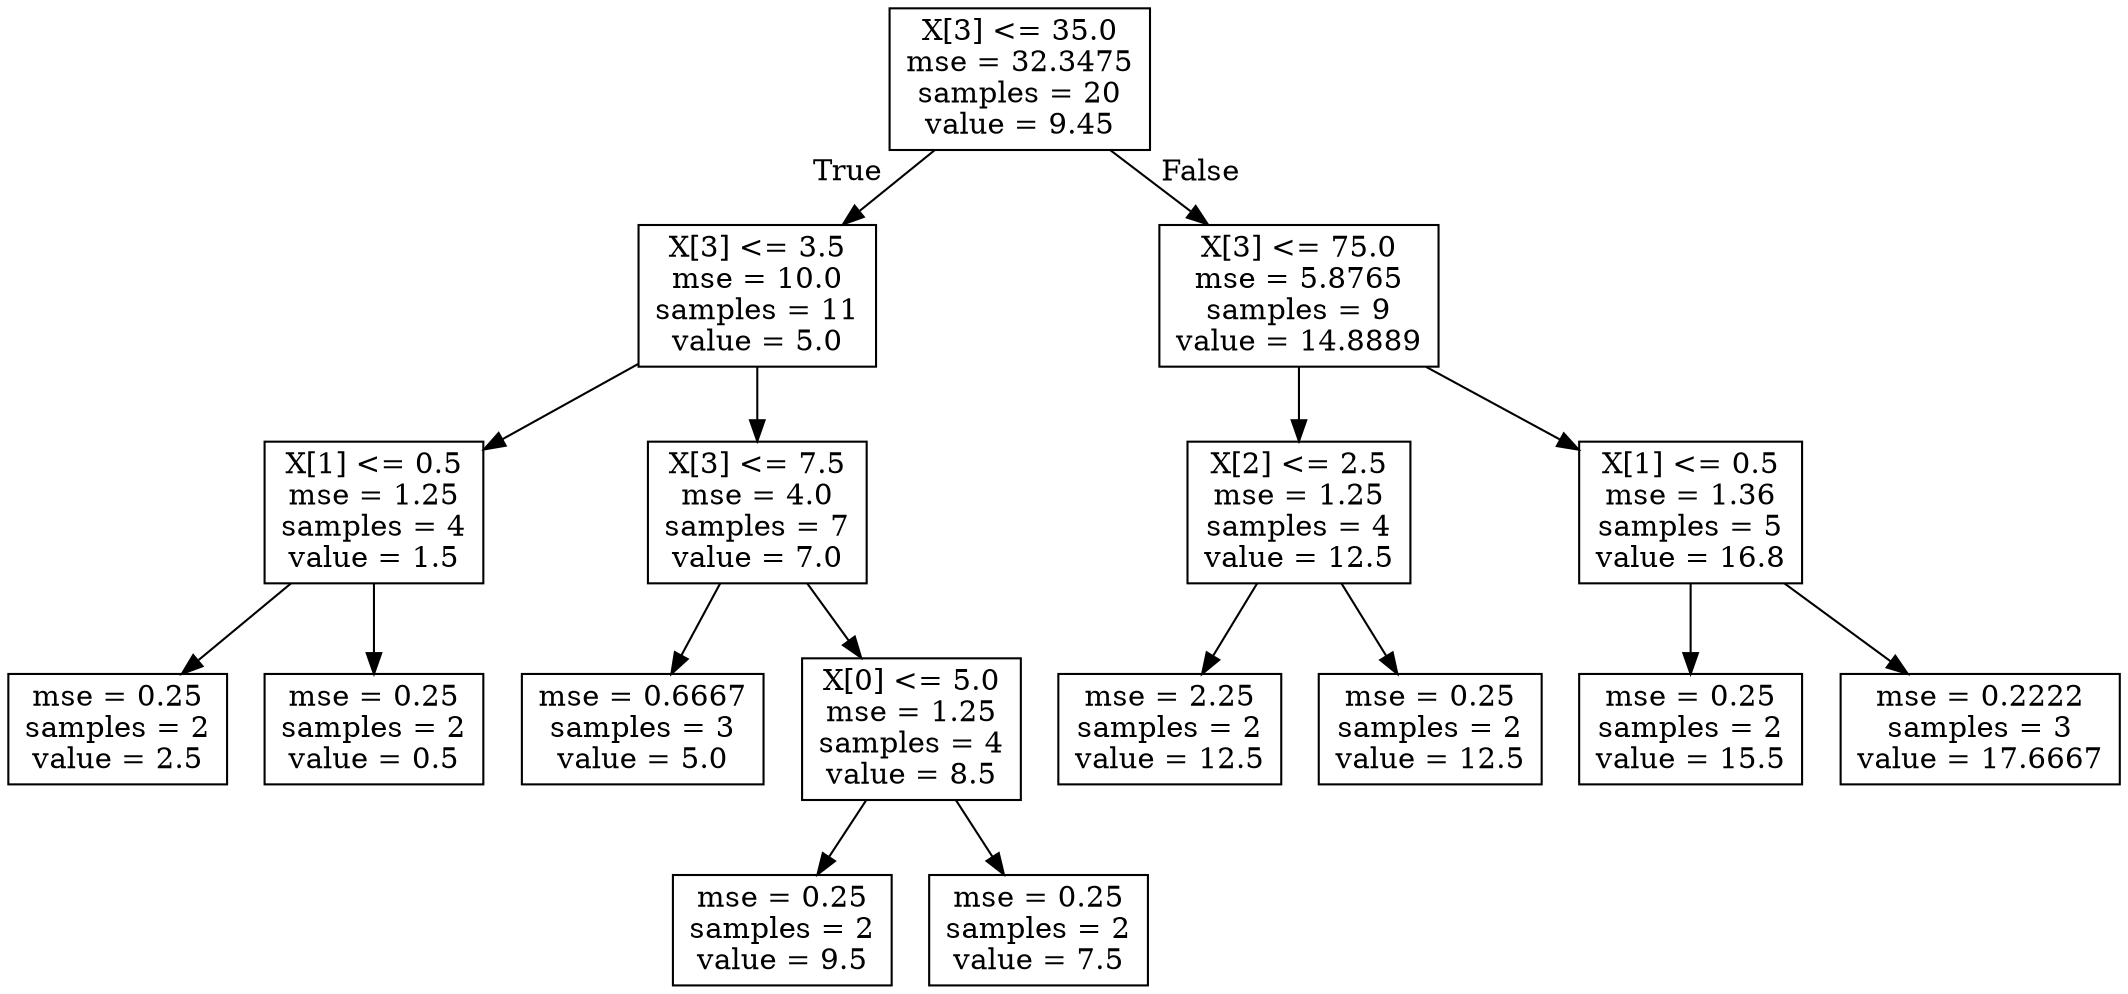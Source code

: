 digraph Tree {
node [shape=box] ;
0 [label="X[3] <= 35.0\nmse = 32.3475\nsamples = 20\nvalue = 9.45"] ;
1 [label="X[3] <= 3.5\nmse = 10.0\nsamples = 11\nvalue = 5.0"] ;
0 -> 1 [labeldistance=2.5, labelangle=45, headlabel="True"] ;
2 [label="X[1] <= 0.5\nmse = 1.25\nsamples = 4\nvalue = 1.5"] ;
1 -> 2 ;
3 [label="mse = 0.25\nsamples = 2\nvalue = 2.5"] ;
2 -> 3 ;
4 [label="mse = 0.25\nsamples = 2\nvalue = 0.5"] ;
2 -> 4 ;
5 [label="X[3] <= 7.5\nmse = 4.0\nsamples = 7\nvalue = 7.0"] ;
1 -> 5 ;
6 [label="mse = 0.6667\nsamples = 3\nvalue = 5.0"] ;
5 -> 6 ;
7 [label="X[0] <= 5.0\nmse = 1.25\nsamples = 4\nvalue = 8.5"] ;
5 -> 7 ;
8 [label="mse = 0.25\nsamples = 2\nvalue = 9.5"] ;
7 -> 8 ;
9 [label="mse = 0.25\nsamples = 2\nvalue = 7.5"] ;
7 -> 9 ;
10 [label="X[3] <= 75.0\nmse = 5.8765\nsamples = 9\nvalue = 14.8889"] ;
0 -> 10 [labeldistance=2.5, labelangle=-45, headlabel="False"] ;
11 [label="X[2] <= 2.5\nmse = 1.25\nsamples = 4\nvalue = 12.5"] ;
10 -> 11 ;
12 [label="mse = 2.25\nsamples = 2\nvalue = 12.5"] ;
11 -> 12 ;
13 [label="mse = 0.25\nsamples = 2\nvalue = 12.5"] ;
11 -> 13 ;
14 [label="X[1] <= 0.5\nmse = 1.36\nsamples = 5\nvalue = 16.8"] ;
10 -> 14 ;
15 [label="mse = 0.25\nsamples = 2\nvalue = 15.5"] ;
14 -> 15 ;
16 [label="mse = 0.2222\nsamples = 3\nvalue = 17.6667"] ;
14 -> 16 ;
}